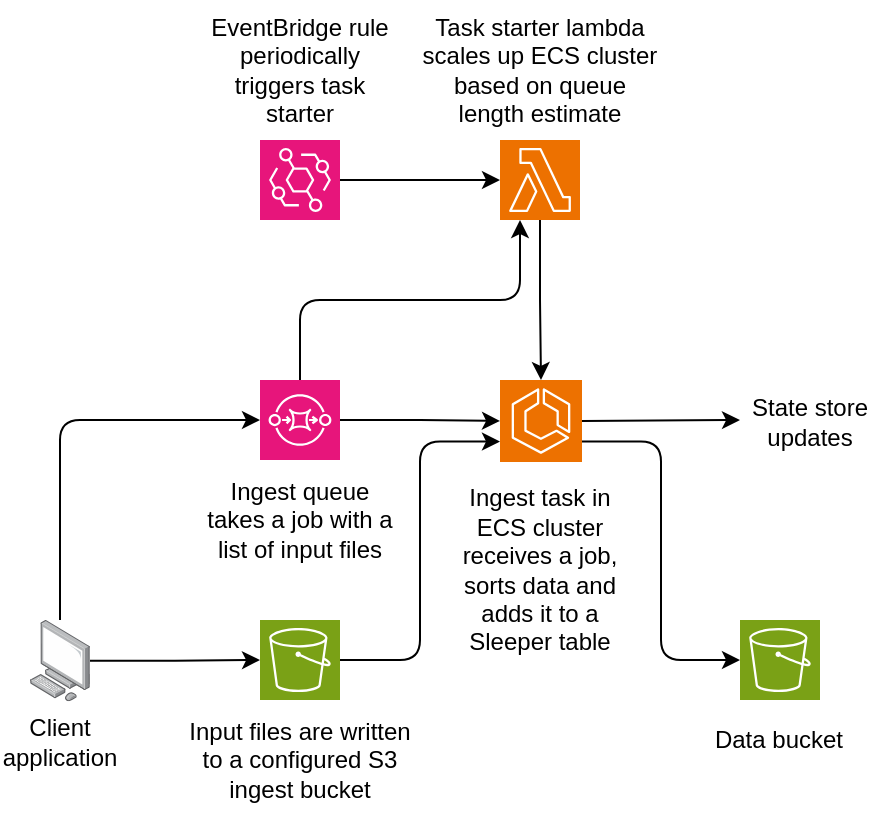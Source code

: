 <mxfile version="26.2.2">
  <diagram name="Page-1" id="3FvSBX6OLxE2AbdPb7jU">
    <mxGraphModel dx="2068" dy="1201" grid="1" gridSize="10" guides="1" tooltips="1" connect="1" arrows="1" fold="1" page="1" pageScale="1" pageWidth="827" pageHeight="1169" math="0" shadow="0">
      <root>
        <mxCell id="0" />
        <mxCell id="1" parent="0" />
        <mxCell id="4Xex-i8mGXWlq9nKx7Un-1" value="" style="sketch=0;points=[[0,0,0],[0.25,0,0],[0.5,0,0],[0.75,0,0],[1,0,0],[0,1,0],[0.25,1,0],[0.5,1,0],[0.75,1,0],[1,1,0],[0,0.25,0],[0,0.5,0],[0,0.75,0],[1,0.25,0],[1,0.5,0],[1,0.75,0]];outlineConnect=0;fontColor=#232F3E;fillColor=#E7157B;strokeColor=#ffffff;dashed=0;verticalLabelPosition=bottom;verticalAlign=top;align=center;html=1;fontSize=12;fontStyle=0;aspect=fixed;shape=mxgraph.aws4.resourceIcon;resIcon=mxgraph.aws4.sqs;" vertex="1" parent="1">
          <mxGeometry x="200" y="560" width="40" height="40" as="geometry" />
        </mxCell>
        <mxCell id="4Xex-i8mGXWlq9nKx7Un-2" value="" style="image;points=[];aspect=fixed;html=1;align=center;shadow=0;dashed=0;image=img/lib/allied_telesis/computer_and_terminals/Personal_Computer.svg;" vertex="1" parent="1">
          <mxGeometry x="85" y="680" width="30" height="40.66" as="geometry" />
        </mxCell>
        <mxCell id="4Xex-i8mGXWlq9nKx7Un-3" value="Client application" style="text;html=1;align=center;verticalAlign=middle;whiteSpace=wrap;rounded=0;" vertex="1" parent="1">
          <mxGeometry x="70" y="720.66" width="60" height="40" as="geometry" />
        </mxCell>
        <mxCell id="4Xex-i8mGXWlq9nKx7Un-5" value="Ingest queue takes a job with a list of input files" style="text;html=1;align=center;verticalAlign=middle;whiteSpace=wrap;rounded=0;" vertex="1" parent="1">
          <mxGeometry x="170" y="600" width="100" height="60" as="geometry" />
        </mxCell>
        <mxCell id="4Xex-i8mGXWlq9nKx7Un-6" value="" style="sketch=0;points=[[0,0,0],[0.25,0,0],[0.5,0,0],[0.75,0,0],[1,0,0],[0,1,0],[0.25,1,0],[0.5,1,0],[0.75,1,0],[1,1,0],[0,0.25,0],[0,0.5,0],[0,0.75,0],[1,0.25,0],[1,0.5,0],[1,0.75,0]];outlineConnect=0;fontColor=#232F3E;fillColor=#ED7100;strokeColor=#ffffff;dashed=0;verticalLabelPosition=bottom;verticalAlign=top;align=center;html=1;fontSize=12;fontStyle=0;aspect=fixed;shape=mxgraph.aws4.resourceIcon;resIcon=mxgraph.aws4.ecs;" vertex="1" parent="1">
          <mxGeometry x="320" y="560" width="41" height="41" as="geometry" />
        </mxCell>
        <mxCell id="4Xex-i8mGXWlq9nKx7Un-7" value="Ingest task in ECS cluster receives a job, sorts data and adds it to a Sleeper table" style="text;html=1;align=center;verticalAlign=middle;whiteSpace=wrap;rounded=0;" vertex="1" parent="1">
          <mxGeometry x="290" y="600" width="100" height="110" as="geometry" />
        </mxCell>
        <mxCell id="4Xex-i8mGXWlq9nKx7Un-8" style="edgeStyle=orthogonalEdgeStyle;rounded=0;orthogonalLoop=1;jettySize=auto;html=1;entryX=0;entryY=0.5;entryDx=0;entryDy=0;entryPerimeter=0;" edge="1" parent="1" source="4Xex-i8mGXWlq9nKx7Un-1" target="4Xex-i8mGXWlq9nKx7Un-6">
          <mxGeometry relative="1" as="geometry" />
        </mxCell>
        <mxCell id="4Xex-i8mGXWlq9nKx7Un-9" value="" style="sketch=0;points=[[0,0,0],[0.25,0,0],[0.5,0,0],[0.75,0,0],[1,0,0],[0,1,0],[0.25,1,0],[0.5,1,0],[0.75,1,0],[1,1,0],[0,0.25,0],[0,0.5,0],[0,0.75,0],[1,0.25,0],[1,0.5,0],[1,0.75,0]];outlineConnect=0;fontColor=#232F3E;fillColor=#ED7100;strokeColor=#ffffff;dashed=0;verticalLabelPosition=bottom;verticalAlign=top;align=center;html=1;fontSize=12;fontStyle=0;aspect=fixed;shape=mxgraph.aws4.resourceIcon;resIcon=mxgraph.aws4.lambda;" vertex="1" parent="1">
          <mxGeometry x="320" y="440" width="40" height="40" as="geometry" />
        </mxCell>
        <mxCell id="4Xex-i8mGXWlq9nKx7Un-10" value="Task starter lambda scales up ECS cluster based on queue length estimate" style="text;html=1;align=center;verticalAlign=middle;whiteSpace=wrap;rounded=0;" vertex="1" parent="1">
          <mxGeometry x="280" y="370" width="120" height="70" as="geometry" />
        </mxCell>
        <mxCell id="4Xex-i8mGXWlq9nKx7Un-11" style="edgeStyle=orthogonalEdgeStyle;rounded=0;orthogonalLoop=1;jettySize=auto;html=1;entryX=0.5;entryY=0;entryDx=0;entryDy=0;entryPerimeter=0;" edge="1" parent="1" source="4Xex-i8mGXWlq9nKx7Un-9" target="4Xex-i8mGXWlq9nKx7Un-6">
          <mxGeometry relative="1" as="geometry" />
        </mxCell>
        <mxCell id="4Xex-i8mGXWlq9nKx7Un-13" style="edgeStyle=orthogonalEdgeStyle;rounded=1;orthogonalLoop=1;jettySize=auto;html=1;exitX=0.5;exitY=0;exitDx=0;exitDy=0;exitPerimeter=0;entryX=0.25;entryY=1;entryDx=0;entryDy=0;entryPerimeter=0;curved=0;" edge="1" parent="1" source="4Xex-i8mGXWlq9nKx7Un-1" target="4Xex-i8mGXWlq9nKx7Un-9">
          <mxGeometry relative="1" as="geometry" />
        </mxCell>
        <mxCell id="4Xex-i8mGXWlq9nKx7Un-14" value="" style="sketch=0;points=[[0,0,0],[0.25,0,0],[0.5,0,0],[0.75,0,0],[1,0,0],[0,1,0],[0.25,1,0],[0.5,1,0],[0.75,1,0],[1,1,0],[0,0.25,0],[0,0.5,0],[0,0.75,0],[1,0.25,0],[1,0.5,0],[1,0.75,0]];outlineConnect=0;fontColor=#232F3E;fillColor=#E7157B;strokeColor=#ffffff;dashed=0;verticalLabelPosition=bottom;verticalAlign=top;align=center;html=1;fontSize=12;fontStyle=0;aspect=fixed;shape=mxgraph.aws4.resourceIcon;resIcon=mxgraph.aws4.eventbridge;" vertex="1" parent="1">
          <mxGeometry x="200" y="440" width="40" height="40" as="geometry" />
        </mxCell>
        <mxCell id="4Xex-i8mGXWlq9nKx7Un-15" style="edgeStyle=orthogonalEdgeStyle;rounded=0;orthogonalLoop=1;jettySize=auto;html=1;exitX=1;exitY=0.5;exitDx=0;exitDy=0;exitPerimeter=0;entryX=0;entryY=0.5;entryDx=0;entryDy=0;entryPerimeter=0;" edge="1" parent="1" source="4Xex-i8mGXWlq9nKx7Un-14" target="4Xex-i8mGXWlq9nKx7Un-9">
          <mxGeometry relative="1" as="geometry" />
        </mxCell>
        <mxCell id="4Xex-i8mGXWlq9nKx7Un-16" value="EventBridge rule periodically triggers task starter" style="text;html=1;align=center;verticalAlign=middle;whiteSpace=wrap;rounded=0;" vertex="1" parent="1">
          <mxGeometry x="170" y="370" width="100" height="70" as="geometry" />
        </mxCell>
        <mxCell id="4Xex-i8mGXWlq9nKx7Un-18" style="edgeStyle=orthogonalEdgeStyle;rounded=0;orthogonalLoop=1;jettySize=auto;html=1;exitX=1;exitY=0.5;exitDx=0;exitDy=0;exitPerimeter=0;entryX=0;entryY=0.5;entryDx=0;entryDy=0;entryPerimeter=0;" edge="1" parent="1" source="4Xex-i8mGXWlq9nKx7Un-6">
          <mxGeometry relative="1" as="geometry">
            <mxPoint x="440" y="580" as="targetPoint" />
          </mxGeometry>
        </mxCell>
        <mxCell id="4Xex-i8mGXWlq9nKx7Un-19" value="State store updates" style="text;html=1;align=center;verticalAlign=middle;whiteSpace=wrap;rounded=0;" vertex="1" parent="1">
          <mxGeometry x="440" y="565.5" width="70" height="30" as="geometry" />
        </mxCell>
        <mxCell id="4Xex-i8mGXWlq9nKx7Un-20" value="" style="sketch=0;points=[[0,0,0],[0.25,0,0],[0.5,0,0],[0.75,0,0],[1,0,0],[0,1,0],[0.25,1,0],[0.5,1,0],[0.75,1,0],[1,1,0],[0,0.25,0],[0,0.5,0],[0,0.75,0],[1,0.25,0],[1,0.5,0],[1,0.75,0]];outlineConnect=0;fontColor=#232F3E;fillColor=#7AA116;strokeColor=#ffffff;dashed=0;verticalLabelPosition=bottom;verticalAlign=top;align=center;html=1;fontSize=12;fontStyle=0;aspect=fixed;shape=mxgraph.aws4.resourceIcon;resIcon=mxgraph.aws4.s3;" vertex="1" parent="1">
          <mxGeometry x="200" y="680" width="40" height="40" as="geometry" />
        </mxCell>
        <mxCell id="4Xex-i8mGXWlq9nKx7Un-21" style="edgeStyle=orthogonalEdgeStyle;rounded=0;orthogonalLoop=1;jettySize=auto;html=1;entryX=0;entryY=0.5;entryDx=0;entryDy=0;entryPerimeter=0;" edge="1" parent="1" source="4Xex-i8mGXWlq9nKx7Un-2" target="4Xex-i8mGXWlq9nKx7Un-20">
          <mxGeometry relative="1" as="geometry" />
        </mxCell>
        <mxCell id="4Xex-i8mGXWlq9nKx7Un-22" value="Input files are written to a configured S3 ingest bucket" style="text;html=1;align=center;verticalAlign=middle;whiteSpace=wrap;rounded=0;" vertex="1" parent="1">
          <mxGeometry x="160" y="720" width="120" height="60" as="geometry" />
        </mxCell>
        <mxCell id="4Xex-i8mGXWlq9nKx7Un-23" style="edgeStyle=orthogonalEdgeStyle;rounded=1;orthogonalLoop=1;jettySize=auto;html=1;exitX=1;exitY=0.5;exitDx=0;exitDy=0;exitPerimeter=0;entryX=0;entryY=0.75;entryDx=0;entryDy=0;entryPerimeter=0;curved=0;" edge="1" parent="1" source="4Xex-i8mGXWlq9nKx7Un-20" target="4Xex-i8mGXWlq9nKx7Un-6">
          <mxGeometry relative="1" as="geometry" />
        </mxCell>
        <mxCell id="4Xex-i8mGXWlq9nKx7Un-24" value="" style="sketch=0;points=[[0,0,0],[0.25,0,0],[0.5,0,0],[0.75,0,0],[1,0,0],[0,1,0],[0.25,1,0],[0.5,1,0],[0.75,1,0],[1,1,0],[0,0.25,0],[0,0.5,0],[0,0.75,0],[1,0.25,0],[1,0.5,0],[1,0.75,0]];outlineConnect=0;fontColor=#232F3E;fillColor=#7AA116;strokeColor=#ffffff;dashed=0;verticalLabelPosition=bottom;verticalAlign=top;align=center;html=1;fontSize=12;fontStyle=0;aspect=fixed;shape=mxgraph.aws4.resourceIcon;resIcon=mxgraph.aws4.s3;" vertex="1" parent="1">
          <mxGeometry x="440" y="680" width="40" height="40" as="geometry" />
        </mxCell>
        <mxCell id="4Xex-i8mGXWlq9nKx7Un-25" style="edgeStyle=orthogonalEdgeStyle;rounded=1;orthogonalLoop=1;jettySize=auto;html=1;exitX=1;exitY=0.75;exitDx=0;exitDy=0;exitPerimeter=0;entryX=0;entryY=0.5;entryDx=0;entryDy=0;entryPerimeter=0;curved=0;" edge="1" parent="1" source="4Xex-i8mGXWlq9nKx7Un-6" target="4Xex-i8mGXWlq9nKx7Un-24">
          <mxGeometry relative="1" as="geometry" />
        </mxCell>
        <mxCell id="4Xex-i8mGXWlq9nKx7Un-26" value="Data bucket" style="text;html=1;align=center;verticalAlign=middle;whiteSpace=wrap;rounded=0;" vertex="1" parent="1">
          <mxGeometry x="420.38" y="720" width="79.25" height="40" as="geometry" />
        </mxCell>
        <mxCell id="4Xex-i8mGXWlq9nKx7Un-27" style="edgeStyle=orthogonalEdgeStyle;rounded=1;orthogonalLoop=1;jettySize=auto;html=1;entryX=0;entryY=0.5;entryDx=0;entryDy=0;entryPerimeter=0;curved=0;" edge="1" parent="1" source="4Xex-i8mGXWlq9nKx7Un-2" target="4Xex-i8mGXWlq9nKx7Un-1">
          <mxGeometry relative="1" as="geometry">
            <Array as="points">
              <mxPoint x="100" y="580" />
            </Array>
          </mxGeometry>
        </mxCell>
      </root>
    </mxGraphModel>
  </diagram>
</mxfile>
